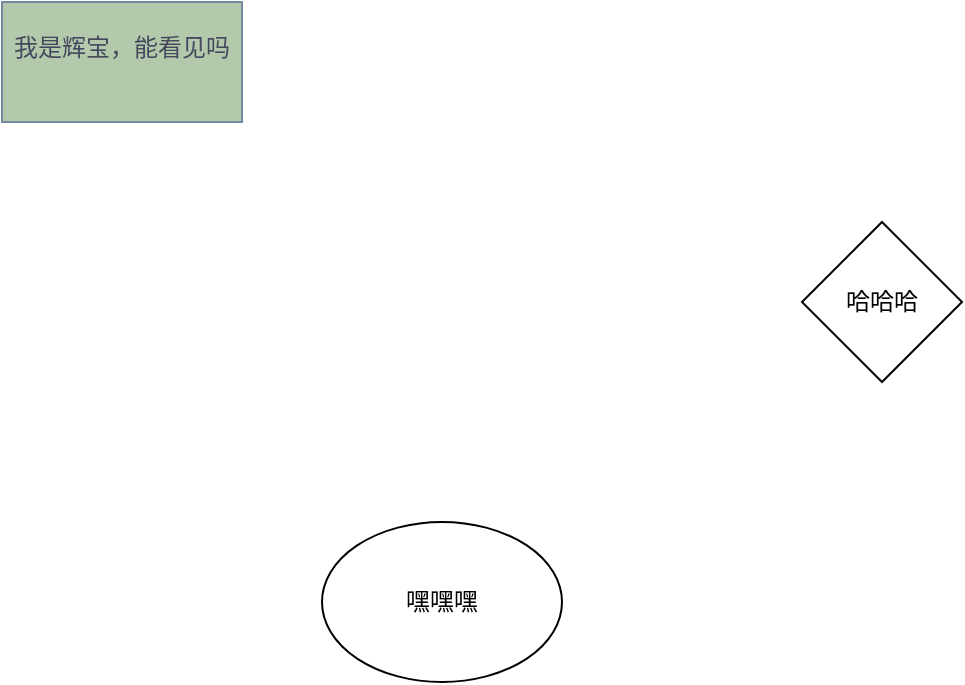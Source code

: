 <mxfile version="24.2.3" type="github">
  <diagram name="第 1 页" id="36TPz7dx8vjbyHLxK2UX">
    <mxGraphModel dx="1434" dy="746" grid="1" gridSize="10" guides="1" tooltips="1" connect="1" arrows="1" fold="1" page="1" pageScale="1" pageWidth="827" pageHeight="1169" math="0" shadow="0">
      <root>
        <mxCell id="0" />
        <mxCell id="1" parent="0" />
        <mxCell id="8IJj-SVgCQrwxLhWxZNm-2" value="我是辉宝，能看见吗&lt;div&gt;&lt;br&gt;&lt;/div&gt;" style="rounded=0;whiteSpace=wrap;html=1;strokeColor=#788AA3;fontColor=#46495D;fillColor=#B2C9AB;labelBackgroundColor=none;" parent="1" vertex="1">
          <mxGeometry x="250" y="150" width="120" height="60" as="geometry" />
        </mxCell>
        <mxCell id="m4r6GXodpBRMMCLN3xTG-1" value="嘿嘿嘿" style="ellipse;whiteSpace=wrap;html=1;" vertex="1" parent="1">
          <mxGeometry x="410" y="410" width="120" height="80" as="geometry" />
        </mxCell>
        <mxCell id="m4r6GXodpBRMMCLN3xTG-2" value="哈哈哈" style="rhombus;whiteSpace=wrap;html=1;" vertex="1" parent="1">
          <mxGeometry x="650" y="260" width="80" height="80" as="geometry" />
        </mxCell>
      </root>
    </mxGraphModel>
  </diagram>
</mxfile>
